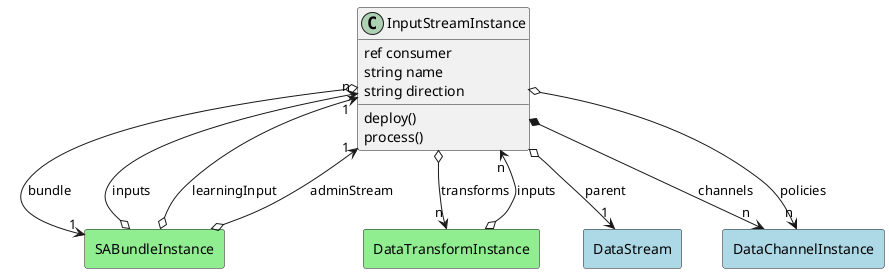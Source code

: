 @startuml

class "InputStreamInstance" as Model {
 ref consumer
 string name
 string direction

 deploy()
 process()
 
}

rectangle "DataStream" as DataStream #lightblue {
}

Model o--> "1" DataStream : parent


rectangle "SABundleInstance" as SABundleInstance #lightblue {
}

Model o--> "1" SABundleInstance : bundle


rectangle "DataChannelInstance" as DataChannelInstance #lightblue {
}

Model *--> "n" DataChannelInstance : channels


rectangle "DataChannelInstance" as DataChannelInstance #lightblue {
}

Model o--> "n" DataChannelInstance : policies


rectangle "DataTransformInstance" as DataTransformInstance #lightblue {
}

Model o--> "n" DataTransformInstance : transforms




    rectangle "DataTransformInstance" as DataTransformInstance #lightgreen {
    }
    
        DataTransformInstance   o--> "n" Model : "inputs"
    
    rectangle "SABundleInstance" as SABundleInstance #lightgreen {
    }
    
        SABundleInstance   o--> "n" Model : "inputs"
    
    rectangle "SABundleInstance" as SABundleInstance #lightgreen {
    }
    
        SABundleInstance   o--> "1" Model : "learningInput"
    
    rectangle "SABundleInstance" as SABundleInstance #lightgreen {
    }
    
        SABundleInstance   o--> "1" Model : "adminStream"
    

@enduml
